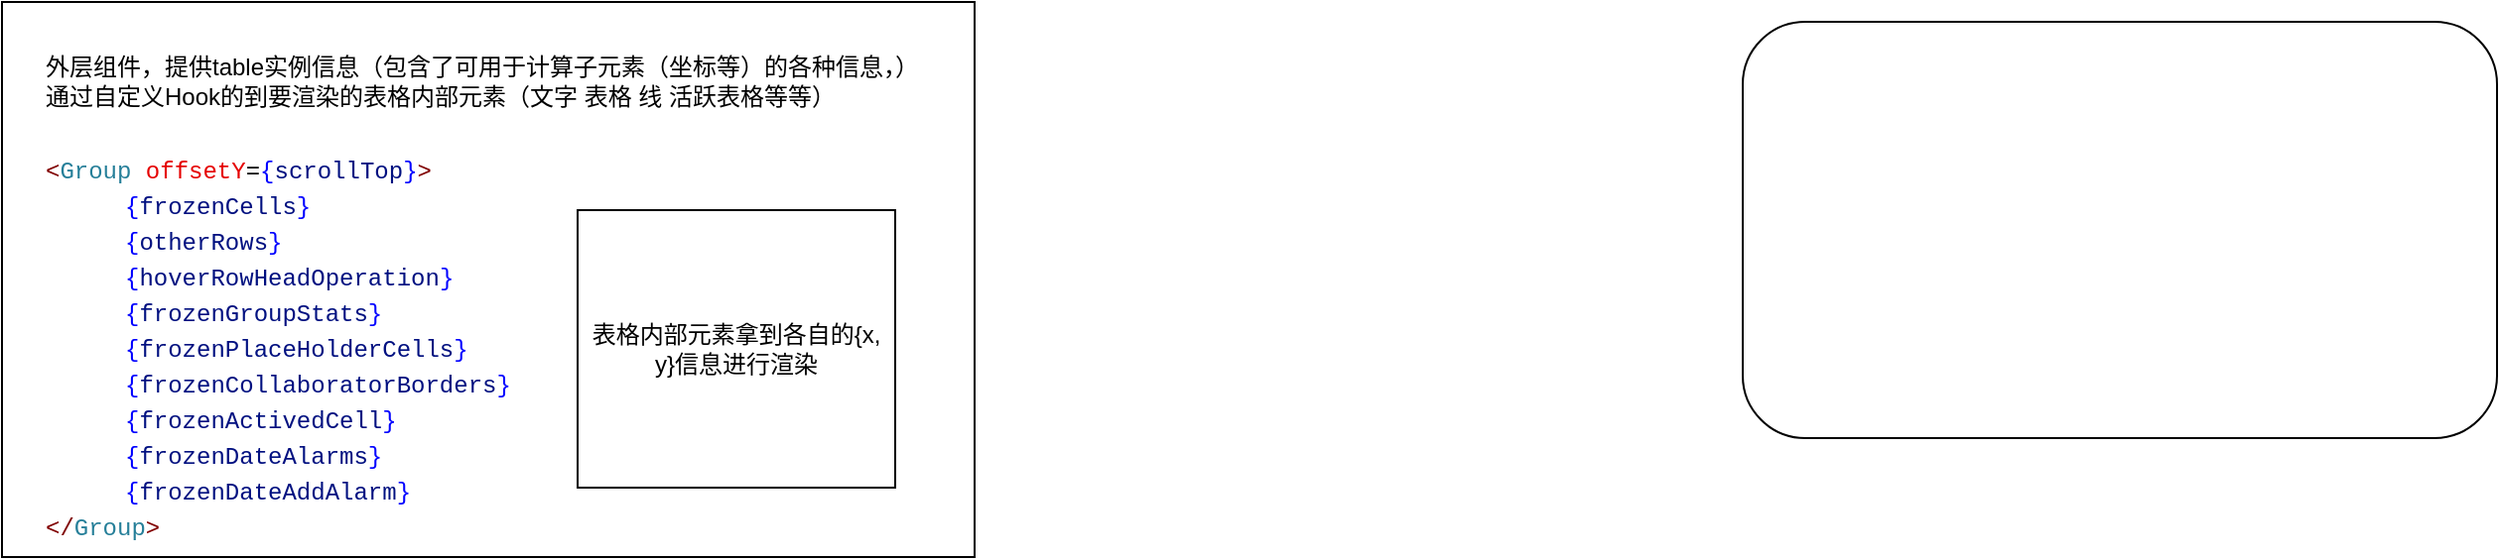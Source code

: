 <mxfile>
    <diagram id="AXbyCIUvoYPJ87ls1l9i" name="第 1 页">
        <mxGraphModel dx="492" dy="394" grid="1" gridSize="10" guides="1" tooltips="1" connect="1" arrows="1" fold="1" page="1" pageScale="1" pageWidth="827" pageHeight="1169" math="0" shadow="0">
            <root>
                <mxCell id="0"/>
                <mxCell id="1" parent="0"/>
                <mxCell id="3" value="" style="rounded=1;whiteSpace=wrap;html=1;" vertex="1" parent="1">
                    <mxGeometry x="897" y="90" width="380" height="210" as="geometry"/>
                </mxCell>
                <mxCell id="5" value="" style="whiteSpace=wrap;html=1;" vertex="1" parent="1">
                    <mxGeometry x="20" y="80" width="490" height="280" as="geometry"/>
                </mxCell>
                <mxCell id="4" value="外层组件，提供table实例信息（包含了可用于计算子元素（坐标等）的各种信息，）&lt;br&gt;通过自定义Hook的到要渲染的表格内部元素（文字 表格 线 活跃表格等等）" style="text;html=1;align=left;verticalAlign=middle;resizable=0;points=[];autosize=1;strokeColor=none;fillColor=none;" vertex="1" parent="1">
                    <mxGeometry x="40" y="100" width="470" height="40" as="geometry"/>
                </mxCell>
                <mxCell id="6" value="表格内部元素拿到各自的{x, y}信息进行渲染" style="rounded=0;whiteSpace=wrap;html=1;" vertex="1" parent="1">
                    <mxGeometry x="310" y="185" width="160" height="140" as="geometry"/>
                </mxCell>
                <mxCell id="7" value="&lt;div style=&quot;background-color: rgb(255, 255, 255); font-family: JetBrainsMono-Regular, &amp;quot;Cascadia Code&amp;quot;, Menlo, Monaco, &amp;quot;Courier New&amp;quot;, monospace, Menlo, Monaco, &amp;quot;Courier New&amp;quot;, monospace; line-height: 18px;&quot;&gt;&lt;div&gt; &lt;span style=&quot;color: #800000;&quot;&gt;&amp;lt;&lt;/span&gt;&lt;span style=&quot;color: #267f99;&quot;&gt;Group&lt;/span&gt; &lt;span style=&quot;color: #e50000;&quot;&gt;offsetY&lt;/span&gt;=&lt;span style=&quot;color: #0000ff;&quot;&gt;{&lt;/span&gt;&lt;span style=&quot;color: #001080;&quot;&gt;scrollTop&lt;/span&gt;&lt;span style=&quot;color: #0000ff;&quot;&gt;}&lt;/span&gt;&lt;span style=&quot;color: #800000;&quot;&gt;&amp;gt;&lt;/span&gt;&lt;/div&gt;&lt;/div&gt;&lt;blockquote style=&quot;margin: 0 0 0 40px; border: none; padding: 0px;&quot;&gt;&lt;div style=&quot;background-color: rgb(255, 255, 255); font-family: JetBrainsMono-Regular, &amp;quot;Cascadia Code&amp;quot;, Menlo, Monaco, &amp;quot;Courier New&amp;quot;, monospace, Menlo, Monaco, &amp;quot;Courier New&amp;quot;, monospace; line-height: 18px;&quot;&gt;&lt;div&gt;&lt;span style=&quot;color: #0000ff;&quot;&gt;{&lt;/span&gt;&lt;span style=&quot;color: #001080;&quot;&gt;frozenCells&lt;/span&gt;&lt;span style=&quot;color: #0000ff;&quot;&gt;}&lt;/span&gt;&lt;/div&gt;&lt;/div&gt;&lt;div style=&quot;background-color: rgb(255, 255, 255); font-family: JetBrainsMono-Regular, &amp;quot;Cascadia Code&amp;quot;, Menlo, Monaco, &amp;quot;Courier New&amp;quot;, monospace, Menlo, Monaco, &amp;quot;Courier New&amp;quot;, monospace; line-height: 18px;&quot;&gt;&lt;div&gt;&lt;span style=&quot;color: #0000ff;&quot;&gt;{&lt;/span&gt;&lt;span style=&quot;color: #001080;&quot;&gt;otherRows&lt;/span&gt;&lt;span style=&quot;color: #0000ff;&quot;&gt;}&lt;/span&gt;&lt;/div&gt;&lt;/div&gt;&lt;div style=&quot;background-color: rgb(255, 255, 255); font-family: JetBrainsMono-Regular, &amp;quot;Cascadia Code&amp;quot;, Menlo, Monaco, &amp;quot;Courier New&amp;quot;, monospace, Menlo, Monaco, &amp;quot;Courier New&amp;quot;, monospace; line-height: 18px;&quot;&gt;&lt;div&gt;&lt;span style=&quot;color: #0000ff;&quot;&gt;{&lt;/span&gt;&lt;span style=&quot;color: #001080;&quot;&gt;hoverRowHeadOperation&lt;/span&gt;&lt;span style=&quot;color: #0000ff;&quot;&gt;}&lt;/span&gt;&lt;/div&gt;&lt;/div&gt;&lt;div style=&quot;background-color: rgb(255, 255, 255); font-family: JetBrainsMono-Regular, &amp;quot;Cascadia Code&amp;quot;, Menlo, Monaco, &amp;quot;Courier New&amp;quot;, monospace, Menlo, Monaco, &amp;quot;Courier New&amp;quot;, monospace; line-height: 18px;&quot;&gt;&lt;div&gt;&lt;span style=&quot;color: #0000ff;&quot;&gt;{&lt;/span&gt;&lt;span style=&quot;color: #001080;&quot;&gt;frozenGroupStats&lt;/span&gt;&lt;span style=&quot;color: #0000ff;&quot;&gt;}&lt;/span&gt;&lt;/div&gt;&lt;/div&gt;&lt;div style=&quot;background-color: rgb(255, 255, 255); font-family: JetBrainsMono-Regular, &amp;quot;Cascadia Code&amp;quot;, Menlo, Monaco, &amp;quot;Courier New&amp;quot;, monospace, Menlo, Monaco, &amp;quot;Courier New&amp;quot;, monospace; line-height: 18px;&quot;&gt;&lt;div&gt;&lt;span style=&quot;color: #0000ff;&quot;&gt;{&lt;/span&gt;&lt;span style=&quot;color: #001080;&quot;&gt;frozenPlaceHolderCells&lt;/span&gt;&lt;span style=&quot;color: #0000ff;&quot;&gt;}&lt;/span&gt;&lt;/div&gt;&lt;/div&gt;&lt;div style=&quot;background-color: rgb(255, 255, 255); font-family: JetBrainsMono-Regular, &amp;quot;Cascadia Code&amp;quot;, Menlo, Monaco, &amp;quot;Courier New&amp;quot;, monospace, Menlo, Monaco, &amp;quot;Courier New&amp;quot;, monospace; line-height: 18px;&quot;&gt;&lt;div&gt;&lt;span style=&quot;color: #0000ff;&quot;&gt;{&lt;/span&gt;&lt;span style=&quot;color: #001080;&quot;&gt;frozenCollaboratorBorders&lt;/span&gt;&lt;span style=&quot;color: #0000ff;&quot;&gt;}&lt;/span&gt;&lt;/div&gt;&lt;/div&gt;&lt;div style=&quot;background-color: rgb(255, 255, 255); font-family: JetBrainsMono-Regular, &amp;quot;Cascadia Code&amp;quot;, Menlo, Monaco, &amp;quot;Courier New&amp;quot;, monospace, Menlo, Monaco, &amp;quot;Courier New&amp;quot;, monospace; line-height: 18px;&quot;&gt;&lt;div&gt;&lt;span style=&quot;color: #0000ff;&quot;&gt;{&lt;/span&gt;&lt;span style=&quot;color: #001080;&quot;&gt;frozenActivedCell&lt;/span&gt;&lt;span style=&quot;color: #0000ff;&quot;&gt;}&lt;/span&gt;&lt;/div&gt;&lt;/div&gt;&lt;div style=&quot;background-color: rgb(255, 255, 255); font-family: JetBrainsMono-Regular, &amp;quot;Cascadia Code&amp;quot;, Menlo, Monaco, &amp;quot;Courier New&amp;quot;, monospace, Menlo, Monaco, &amp;quot;Courier New&amp;quot;, monospace; line-height: 18px;&quot;&gt;&lt;div&gt;&lt;span style=&quot;color: #0000ff;&quot;&gt;{&lt;/span&gt;&lt;span style=&quot;color: #001080;&quot;&gt;frozenDateAlarms&lt;/span&gt;&lt;span style=&quot;color: #0000ff;&quot;&gt;}&lt;/span&gt;&lt;/div&gt;&lt;/div&gt;&lt;div style=&quot;background-color: rgb(255, 255, 255); font-family: JetBrainsMono-Regular, &amp;quot;Cascadia Code&amp;quot;, Menlo, Monaco, &amp;quot;Courier New&amp;quot;, monospace, Menlo, Monaco, &amp;quot;Courier New&amp;quot;, monospace; line-height: 18px;&quot;&gt;&lt;div&gt;&lt;span style=&quot;color: #0000ff;&quot;&gt;{&lt;/span&gt;&lt;span style=&quot;color: #001080;&quot;&gt;frozenDateAddAlarm&lt;/span&gt;&lt;span style=&quot;color: #0000ff;&quot;&gt;}&lt;/span&gt;&lt;/div&gt;&lt;/div&gt;&lt;/blockquote&gt;&lt;div style=&quot;background-color: rgb(255, 255, 255); font-family: JetBrainsMono-Regular, &amp;quot;Cascadia Code&amp;quot;, Menlo, Monaco, &amp;quot;Courier New&amp;quot;, monospace, Menlo, Monaco, &amp;quot;Courier New&amp;quot;, monospace; line-height: 18px;&quot;&gt;&lt;div&gt;            &lt;span style=&quot;color: #800000;&quot;&gt;&amp;lt;/&lt;/span&gt;&lt;span style=&quot;color: #267f99;&quot;&gt;Group&lt;/span&gt;&lt;span style=&quot;color: #800000;&quot;&gt;&amp;gt;&lt;/span&gt;&lt;/div&gt;&lt;/div&gt;" style="text;html=1;align=left;verticalAlign=middle;resizable=0;points=[];autosize=1;strokeColor=none;fillColor=none;" vertex="1" parent="1">
                    <mxGeometry x="40" y="150" width="260" height="210" as="geometry"/>
                </mxCell>
            </root>
        </mxGraphModel>
    </diagram>
</mxfile>